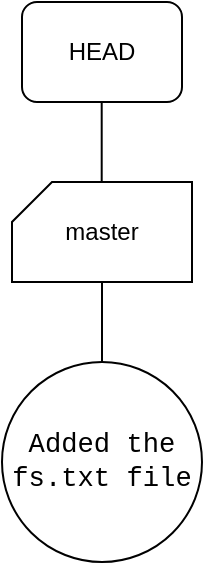 <mxfile version="20.3.0" type="device" pages="5"><diagram id="9wZnns5fdbtbNRRCerao" name="git1"><mxGraphModel dx="996" dy="763" grid="1" gridSize="10" guides="1" tooltips="1" connect="1" arrows="1" fold="1" page="1" pageScale="1" pageWidth="827" pageHeight="1169" math="0" shadow="0"><root><mxCell id="0"/><mxCell id="1" parent="0"/><mxCell id="M0XZUzQ0r963_6pnoVof-1" value="&lt;font face=&quot;Menlo, Monaco, Consolas, Courier New, monospace&quot;&gt;&lt;span style=&quot;font-size: 13.6px;&quot;&gt;Added the fs.txt file&lt;/span&gt;&lt;/font&gt;" style="ellipse;whiteSpace=wrap;html=1;aspect=fixed;" vertex="1" parent="1"><mxGeometry x="65" y="260" width="100" height="100" as="geometry"/></mxCell><mxCell id="M0XZUzQ0r963_6pnoVof-4" value="master" style="shape=card;whiteSpace=wrap;html=1;size=20;" vertex="1" parent="1"><mxGeometry x="70" y="170" width="90" height="50" as="geometry"/></mxCell><mxCell id="M0XZUzQ0r963_6pnoVof-5" value="" style="endArrow=none;html=1;rounded=0;entryX=0.5;entryY=1;entryDx=0;entryDy=0;entryPerimeter=0;exitX=0.5;exitY=0;exitDx=0;exitDy=0;" edge="1" parent="1" source="M0XZUzQ0r963_6pnoVof-1" target="M0XZUzQ0r963_6pnoVof-4"><mxGeometry width="50" height="50" relative="1" as="geometry"><mxPoint x="390" y="380" as="sourcePoint"/><mxPoint x="440" y="330" as="targetPoint"/></mxGeometry></mxCell><mxCell id="M0XZUzQ0r963_6pnoVof-6" value="HEAD" style="rounded=1;whiteSpace=wrap;html=1;" vertex="1" parent="1"><mxGeometry x="75" y="80" width="80" height="50" as="geometry"/></mxCell><mxCell id="M0XZUzQ0r963_6pnoVof-7" value="" style="endArrow=none;html=1;rounded=0;entryX=0.5;entryY=1;entryDx=0;entryDy=0;entryPerimeter=0;exitX=0.5;exitY=0;exitDx=0;exitDy=0;" edge="1" parent="1"><mxGeometry width="50" height="50" relative="1" as="geometry"><mxPoint x="114.85" y="170" as="sourcePoint"/><mxPoint x="114.85" y="130" as="targetPoint"/></mxGeometry></mxCell></root></mxGraphModel></diagram><diagram id="JJ3BnD11SoUJhRtQIscJ" name="git2"><mxGraphModel dx="946" dy="725" grid="1" gridSize="10" guides="1" tooltips="1" connect="1" arrows="1" fold="1" page="1" pageScale="1" pageWidth="827" pageHeight="1169" math="0" shadow="0"><root><mxCell id="0"/><mxCell id="1" parent="0"/><mxCell id="LwaYYXv-lZ91vup4IfqS-1" value="&lt;font face=&quot;Menlo, Monaco, Consolas, Courier New, monospace&quot;&gt;&lt;span style=&quot;font-size: 13.6px;&quot;&gt;Added the fs.txt file&lt;/span&gt;&lt;/font&gt;" style="ellipse;whiteSpace=wrap;html=1;aspect=fixed;" vertex="1" parent="1"><mxGeometry x="65" y="260" width="100" height="100" as="geometry"/></mxCell><mxCell id="LwaYYXv-lZ91vup4IfqS-2" value="master" style="shape=card;whiteSpace=wrap;html=1;size=20;" vertex="1" parent="1"><mxGeometry x="235" y="170" width="90" height="50" as="geometry"/></mxCell><mxCell id="LwaYYXv-lZ91vup4IfqS-3" value="" style="endArrow=none;html=1;rounded=0;entryX=0.5;entryY=1;entryDx=0;entryDy=0;entryPerimeter=0;exitX=0.5;exitY=0;exitDx=0;exitDy=0;" edge="1" parent="1" target="LwaYYXv-lZ91vup4IfqS-2"><mxGeometry width="50" height="50" relative="1" as="geometry"><mxPoint x="280.0" y="260" as="sourcePoint"/><mxPoint x="605" y="330" as="targetPoint"/></mxGeometry></mxCell><mxCell id="LwaYYXv-lZ91vup4IfqS-4" value="HEAD" style="rounded=1;whiteSpace=wrap;html=1;" vertex="1" parent="1"><mxGeometry x="240" y="80" width="80" height="50" as="geometry"/></mxCell><mxCell id="LwaYYXv-lZ91vup4IfqS-5" value="" style="endArrow=none;html=1;rounded=0;entryX=0.5;entryY=1;entryDx=0;entryDy=0;entryPerimeter=0;exitX=0.5;exitY=0;exitDx=0;exitDy=0;" edge="1" parent="1"><mxGeometry width="50" height="50" relative="1" as="geometry"><mxPoint x="279.85" y="170" as="sourcePoint"/><mxPoint x="279.85" y="130" as="targetPoint"/></mxGeometry></mxCell><mxCell id="LwaYYXv-lZ91vup4IfqS-6" style="edgeStyle=orthogonalEdgeStyle;rounded=0;orthogonalLoop=1;jettySize=auto;html=1;exitX=0;exitY=0.5;exitDx=0;exitDy=0;entryX=1;entryY=0.5;entryDx=0;entryDy=0;fontColor=#000000;" edge="1" parent="1" source="LwaYYXv-lZ91vup4IfqS-7" target="LwaYYXv-lZ91vup4IfqS-1"><mxGeometry relative="1" as="geometry"/></mxCell><mxCell id="LwaYYXv-lZ91vup4IfqS-7" value="&lt;font face=&quot;Menlo, Monaco, Consolas, Courier New, monospace&quot;&gt;&lt;span style=&quot;font-size: 13.6px;&quot;&gt;Wrote fs.txt&lt;/span&gt;&lt;/font&gt;" style="ellipse;whiteSpace=wrap;html=1;aspect=fixed;" vertex="1" parent="1"><mxGeometry x="230" y="260" width="100" height="100" as="geometry"/></mxCell></root></mxGraphModel></diagram><diagram id="Dn9UWnVkmE6H_HhjufkC" name="git3"><mxGraphModel dx="1113" dy="2022" grid="1" gridSize="10" guides="1" tooltips="1" connect="1" arrows="1" fold="1" page="1" pageScale="1" pageWidth="827" pageHeight="1169" math="0" shadow="0"><root><mxCell id="0"/><mxCell id="1" parent="0"/><mxCell id="fgaBMfprHD2oFVKcUXEZ-1" value="&lt;font face=&quot;Menlo, Monaco, Consolas, Courier New, monospace&quot;&gt;&lt;span style=&quot;font-size: 13.6px;&quot;&gt;Added the fs.txt file&lt;/span&gt;&lt;/font&gt;" style="ellipse;whiteSpace=wrap;html=1;aspect=fixed;" vertex="1" parent="1"><mxGeometry x="65" y="260" width="100" height="100" as="geometry"/></mxCell><mxCell id="fgaBMfprHD2oFVKcUXEZ-2" value="master" style="shape=card;whiteSpace=wrap;html=1;size=20;" vertex="1" parent="1"><mxGeometry x="230" y="400" width="90" height="50" as="geometry"/></mxCell><mxCell id="fgaBMfprHD2oFVKcUXEZ-3" value="" style="endArrow=none;html=1;rounded=0;entryX=0.5;entryY=1;entryDx=0;entryDy=0;" edge="1" parent="1" target="fgaBMfprHD2oFVKcUXEZ-7"><mxGeometry width="50" height="50" relative="1" as="geometry"><mxPoint x="280" y="400" as="sourcePoint"/><mxPoint x="605" y="330" as="targetPoint"/></mxGeometry></mxCell><mxCell id="fgaBMfprHD2oFVKcUXEZ-4" value="HEAD" style="rounded=1;whiteSpace=wrap;html=1;" vertex="1" parent="1"><mxGeometry x="420" y="-60" width="80" height="50" as="geometry"/></mxCell><mxCell id="fgaBMfprHD2oFVKcUXEZ-6" style="edgeStyle=orthogonalEdgeStyle;rounded=0;orthogonalLoop=1;jettySize=auto;html=1;exitX=0;exitY=0.5;exitDx=0;exitDy=0;entryX=1;entryY=0.5;entryDx=0;entryDy=0;fontColor=#000000;" edge="1" parent="1" source="fgaBMfprHD2oFVKcUXEZ-7" target="fgaBMfprHD2oFVKcUXEZ-1"><mxGeometry relative="1" as="geometry"/></mxCell><mxCell id="fgaBMfprHD2oFVKcUXEZ-7" value="&lt;font face=&quot;Menlo, Monaco, Consolas, Courier New, monospace&quot;&gt;&lt;span style=&quot;font-size: 13.6px;&quot;&gt;Wrote fs.txt&lt;/span&gt;&lt;/font&gt;" style="ellipse;whiteSpace=wrap;html=1;aspect=fixed;" vertex="1" parent="1"><mxGeometry x="230" y="260" width="100" height="100" as="geometry"/></mxCell><mxCell id="fgaBMfprHD2oFVKcUXEZ-9" style="edgeStyle=orthogonalEdgeStyle;rounded=0;orthogonalLoop=1;jettySize=auto;html=1;exitX=0;exitY=0.5;exitDx=0;exitDy=0;fontColor=#000000;entryX=0.5;entryY=0;entryDx=0;entryDy=0;" edge="1" parent="1" source="fgaBMfprHD2oFVKcUXEZ-8" target="fgaBMfprHD2oFVKcUXEZ-7"><mxGeometry relative="1" as="geometry"><mxPoint x="280" y="250" as="targetPoint"/></mxGeometry></mxCell><mxCell id="fgaBMfprHD2oFVKcUXEZ-8" value="&lt;font face=&quot;Menlo, Monaco, Consolas, Courier New, monospace&quot;&gt;&lt;span style=&quot;font-size: 13.6px;&quot;&gt;Wrote fs2.txt&lt;/span&gt;&lt;/font&gt;" style="ellipse;whiteSpace=wrap;html=1;aspect=fixed;" vertex="1" parent="1"><mxGeometry x="410" y="140" width="100" height="100" as="geometry"/></mxCell><mxCell id="fgaBMfprHD2oFVKcUXEZ-11" value="documentation" style="shape=card;whiteSpace=wrap;html=1;size=20;" vertex="1" parent="1"><mxGeometry x="415" y="40" width="90" height="50" as="geometry"/></mxCell><mxCell id="fgaBMfprHD2oFVKcUXEZ-12" value="" style="endArrow=none;html=1;rounded=0;entryX=0.5;entryY=1;entryDx=0;entryDy=0;entryPerimeter=0;" edge="1" parent="1" target="fgaBMfprHD2oFVKcUXEZ-11"><mxGeometry width="50" height="50" relative="1" as="geometry"><mxPoint x="459.76" y="140" as="sourcePoint"/><mxPoint x="459.76" y="100" as="targetPoint"/></mxGeometry></mxCell><mxCell id="fgaBMfprHD2oFVKcUXEZ-13" value="" style="endArrow=none;html=1;rounded=0;entryX=0.5;entryY=1;entryDx=0;entryDy=0;entryPerimeter=0;" edge="1" parent="1"><mxGeometry width="50" height="50" relative="1" as="geometry"><mxPoint x="459.58" y="40" as="sourcePoint"/><mxPoint x="459.82" y="-10" as="targetPoint"/></mxGeometry></mxCell></root></mxGraphModel></diagram><diagram id="0YaUNOac-Bs9YE7Ki0Tk" name="git4"><mxGraphModel dx="1113" dy="853" grid="1" gridSize="10" guides="1" tooltips="1" connect="1" arrows="1" fold="1" page="1" pageScale="1" pageWidth="827" pageHeight="1169" math="0" shadow="0"><root><mxCell id="0"/><mxCell id="1" parent="0"/><mxCell id="fYpqzk4Pah-8391Cc3Te-1" value="&lt;font face=&quot;Menlo, Monaco, Consolas, Courier New, monospace&quot;&gt;&lt;span style=&quot;font-size: 13.6px;&quot;&gt;Added the fs.txt file&lt;/span&gt;&lt;/font&gt;" style="ellipse;whiteSpace=wrap;html=1;aspect=fixed;" vertex="1" parent="1"><mxGeometry x="65" y="260" width="100" height="100" as="geometry"/></mxCell><mxCell id="fYpqzk4Pah-8391Cc3Te-2" value="master" style="shape=card;whiteSpace=wrap;html=1;size=20;" vertex="1" parent="1"><mxGeometry x="410" y="520" width="90" height="50" as="geometry"/></mxCell><mxCell id="fYpqzk4Pah-8391Cc3Te-3" value="" style="endArrow=none;html=1;rounded=0;entryX=0.5;entryY=1;entryDx=0;entryDy=0;" edge="1" parent="1"><mxGeometry width="50" height="50" relative="1" as="geometry"><mxPoint x="460" y="520" as="sourcePoint"/><mxPoint x="460" y="480" as="targetPoint"/></mxGeometry></mxCell><mxCell id="fYpqzk4Pah-8391Cc3Te-4" value="HEAD" style="rounded=1;whiteSpace=wrap;html=1;" vertex="1" parent="1"><mxGeometry x="420" y="620" width="80" height="50" as="geometry"/></mxCell><mxCell id="fYpqzk4Pah-8391Cc3Te-5" style="edgeStyle=orthogonalEdgeStyle;rounded=0;orthogonalLoop=1;jettySize=auto;html=1;exitX=0;exitY=0.5;exitDx=0;exitDy=0;entryX=1;entryY=0.5;entryDx=0;entryDy=0;fontColor=#000000;" edge="1" parent="1" source="fYpqzk4Pah-8391Cc3Te-6" target="fYpqzk4Pah-8391Cc3Te-1"><mxGeometry relative="1" as="geometry"/></mxCell><mxCell id="fYpqzk4Pah-8391Cc3Te-6" value="&lt;font face=&quot;Menlo, Monaco, Consolas, Courier New, monospace&quot;&gt;&lt;span style=&quot;font-size: 13.6px;&quot;&gt;Wrote fs.txt&lt;/span&gt;&lt;/font&gt;" style="ellipse;whiteSpace=wrap;html=1;aspect=fixed;" vertex="1" parent="1"><mxGeometry x="230" y="260" width="100" height="100" as="geometry"/></mxCell><mxCell id="fYpqzk4Pah-8391Cc3Te-7" style="edgeStyle=orthogonalEdgeStyle;rounded=0;orthogonalLoop=1;jettySize=auto;html=1;exitX=0;exitY=0.5;exitDx=0;exitDy=0;fontColor=#000000;entryX=0.5;entryY=0;entryDx=0;entryDy=0;" edge="1" parent="1" source="fYpqzk4Pah-8391Cc3Te-8" target="fYpqzk4Pah-8391Cc3Te-6"><mxGeometry relative="1" as="geometry"><mxPoint x="280" y="250" as="targetPoint"/></mxGeometry></mxCell><mxCell id="fYpqzk4Pah-8391Cc3Te-8" value="&lt;font face=&quot;Menlo, Monaco, Consolas, Courier New, monospace&quot;&gt;&lt;span style=&quot;font-size: 13.6px;&quot;&gt;Wrote fs2.txt&lt;/span&gt;&lt;/font&gt;" style="ellipse;whiteSpace=wrap;html=1;aspect=fixed;" vertex="1" parent="1"><mxGeometry x="410" y="140" width="100" height="100" as="geometry"/></mxCell><mxCell id="fYpqzk4Pah-8391Cc3Te-9" value="documentation" style="shape=card;whiteSpace=wrap;html=1;size=20;" vertex="1" parent="1"><mxGeometry x="415" y="40" width="90" height="50" as="geometry"/></mxCell><mxCell id="fYpqzk4Pah-8391Cc3Te-10" value="" style="endArrow=none;html=1;rounded=0;entryX=0.5;entryY=1;entryDx=0;entryDy=0;entryPerimeter=0;" edge="1" parent="1" target="fYpqzk4Pah-8391Cc3Te-9"><mxGeometry width="50" height="50" relative="1" as="geometry"><mxPoint x="459.76" y="140" as="sourcePoint"/><mxPoint x="459.76" y="100" as="targetPoint"/></mxGeometry></mxCell><mxCell id="fYpqzk4Pah-8391Cc3Te-11" value="" style="endArrow=none;html=1;rounded=0;entryX=0.5;entryY=1;entryDx=0;entryDy=0;entryPerimeter=0;" edge="1" parent="1"><mxGeometry width="50" height="50" relative="1" as="geometry"><mxPoint x="459.44" y="620" as="sourcePoint"/><mxPoint x="459.68" y="570" as="targetPoint"/></mxGeometry></mxCell><mxCell id="fYpqzk4Pah-8391Cc3Te-13" style="edgeStyle=orthogonalEdgeStyle;rounded=0;orthogonalLoop=1;jettySize=auto;html=1;exitX=0;exitY=0.5;exitDx=0;exitDy=0;fontColor=#000000;" edge="1" parent="1" source="fYpqzk4Pah-8391Cc3Te-12"><mxGeometry relative="1" as="geometry"><mxPoint x="280" y="360" as="targetPoint"/></mxGeometry></mxCell><mxCell id="fYpqzk4Pah-8391Cc3Te-12" value="&lt;font face=&quot;Menlo, Monaco, Consolas, Courier New, monospace&quot;&gt;&lt;span style=&quot;font-size: 13.6px;&quot;&gt;Wrote fs3.txt&lt;/span&gt;&lt;/font&gt;" style="ellipse;whiteSpace=wrap;html=1;aspect=fixed;" vertex="1" parent="1"><mxGeometry x="410" y="380" width="100" height="100" as="geometry"/></mxCell></root></mxGraphModel></diagram><diagram id="ultzH4HMg9k9SVYxIbkf" name="git5"><mxGraphModel dx="1113" dy="853" grid="1" gridSize="10" guides="1" tooltips="1" connect="1" arrows="1" fold="1" page="1" pageScale="1" pageWidth="827" pageHeight="1169" math="0" shadow="0"><root><mxCell id="0"/><mxCell id="1" parent="0"/><mxCell id="KWAH5dpvkAY-keb0iMR8-1" value="&lt;font face=&quot;Menlo, Monaco, Consolas, Courier New, monospace&quot;&gt;&lt;span style=&quot;font-size: 13.6px;&quot;&gt;Added the fs.txt file&lt;/span&gt;&lt;/font&gt;" style="ellipse;whiteSpace=wrap;html=1;aspect=fixed;" vertex="1" parent="1"><mxGeometry x="65" y="260" width="100" height="100" as="geometry"/></mxCell><mxCell id="KWAH5dpvkAY-keb0iMR8-2" value="master" style="shape=card;whiteSpace=wrap;html=1;size=20;" vertex="1" parent="1"><mxGeometry x="740" y="280" width="90" height="50" as="geometry"/></mxCell><mxCell id="KWAH5dpvkAY-keb0iMR8-3" value="" style="endArrow=none;html=1;rounded=0;" edge="1" parent="1"><mxGeometry width="50" height="50" relative="1" as="geometry"><mxPoint x="740" y="314.76" as="sourcePoint"/><mxPoint x="700" y="314.76" as="targetPoint"/></mxGeometry></mxCell><mxCell id="KWAH5dpvkAY-keb0iMR8-4" value="HEAD" style="rounded=1;whiteSpace=wrap;html=1;" vertex="1" parent="1"><mxGeometry x="750" y="380" width="80" height="50" as="geometry"/></mxCell><mxCell id="KWAH5dpvkAY-keb0iMR8-5" style="edgeStyle=orthogonalEdgeStyle;rounded=0;orthogonalLoop=1;jettySize=auto;html=1;exitX=0;exitY=0.5;exitDx=0;exitDy=0;entryX=1;entryY=0.5;entryDx=0;entryDy=0;fontColor=#000000;" edge="1" parent="1" source="KWAH5dpvkAY-keb0iMR8-6" target="KWAH5dpvkAY-keb0iMR8-1"><mxGeometry relative="1" as="geometry"/></mxCell><mxCell id="KWAH5dpvkAY-keb0iMR8-6" value="&lt;font face=&quot;Menlo, Monaco, Consolas, Courier New, monospace&quot;&gt;&lt;span style=&quot;font-size: 13.6px;&quot;&gt;Wrote fs.txt&lt;/span&gt;&lt;/font&gt;" style="ellipse;whiteSpace=wrap;html=1;aspect=fixed;" vertex="1" parent="1"><mxGeometry x="230" y="260" width="100" height="100" as="geometry"/></mxCell><mxCell id="KWAH5dpvkAY-keb0iMR8-7" style="edgeStyle=orthogonalEdgeStyle;rounded=0;orthogonalLoop=1;jettySize=auto;html=1;exitX=0;exitY=0.5;exitDx=0;exitDy=0;fontColor=#000000;entryX=0.5;entryY=0;entryDx=0;entryDy=0;" edge="1" parent="1" source="KWAH5dpvkAY-keb0iMR8-8" target="KWAH5dpvkAY-keb0iMR8-6"><mxGeometry relative="1" as="geometry"><mxPoint x="280" y="250" as="targetPoint"/></mxGeometry></mxCell><mxCell id="KWAH5dpvkAY-keb0iMR8-8" value="&lt;font face=&quot;Menlo, Monaco, Consolas, Courier New, monospace&quot;&gt;&lt;span style=&quot;font-size: 13.6px;&quot;&gt;Wrote fs2.txt&lt;/span&gt;&lt;/font&gt;" style="ellipse;whiteSpace=wrap;html=1;aspect=fixed;" vertex="1" parent="1"><mxGeometry x="410" y="140" width="100" height="100" as="geometry"/></mxCell><mxCell id="KWAH5dpvkAY-keb0iMR8-9" value="documentation" style="shape=card;whiteSpace=wrap;html=1;size=20;" vertex="1" parent="1"><mxGeometry x="415" y="40" width="90" height="50" as="geometry"/></mxCell><mxCell id="KWAH5dpvkAY-keb0iMR8-10" value="" style="endArrow=none;html=1;rounded=0;entryX=0.5;entryY=1;entryDx=0;entryDy=0;entryPerimeter=0;" edge="1" parent="1" target="KWAH5dpvkAY-keb0iMR8-9"><mxGeometry width="50" height="50" relative="1" as="geometry"><mxPoint x="459.76" y="140" as="sourcePoint"/><mxPoint x="459.76" y="100" as="targetPoint"/></mxGeometry></mxCell><mxCell id="KWAH5dpvkAY-keb0iMR8-11" value="" style="endArrow=none;html=1;rounded=0;entryX=0.5;entryY=1;entryDx=0;entryDy=0;entryPerimeter=0;" edge="1" parent="1"><mxGeometry width="50" height="50" relative="1" as="geometry"><mxPoint x="789.44" y="380" as="sourcePoint"/><mxPoint x="789.68" y="330" as="targetPoint"/></mxGeometry></mxCell><mxCell id="KWAH5dpvkAY-keb0iMR8-12" style="edgeStyle=orthogonalEdgeStyle;rounded=0;orthogonalLoop=1;jettySize=auto;html=1;exitX=0;exitY=0.5;exitDx=0;exitDy=0;fontColor=#000000;" edge="1" parent="1" source="KWAH5dpvkAY-keb0iMR8-13"><mxGeometry relative="1" as="geometry"><mxPoint x="280" y="360" as="targetPoint"/></mxGeometry></mxCell><mxCell id="KWAH5dpvkAY-keb0iMR8-13" value="&lt;font face=&quot;Menlo, Monaco, Consolas, Courier New, monospace&quot;&gt;&lt;span style=&quot;font-size: 13.6px;&quot;&gt;Wrote fs3.txt&lt;/span&gt;&lt;/font&gt;" style="ellipse;whiteSpace=wrap;html=1;aspect=fixed;" vertex="1" parent="1"><mxGeometry x="410" y="380" width="100" height="100" as="geometry"/></mxCell><mxCell id="KWAH5dpvkAY-keb0iMR8-15" style="edgeStyle=orthogonalEdgeStyle;rounded=0;orthogonalLoop=1;jettySize=auto;html=1;exitX=0.5;exitY=1;exitDx=0;exitDy=0;entryX=1;entryY=0.5;entryDx=0;entryDy=0;fontColor=#000000;" edge="1" parent="1" source="KWAH5dpvkAY-keb0iMR8-14" target="KWAH5dpvkAY-keb0iMR8-13"><mxGeometry relative="1" as="geometry"/></mxCell><mxCell id="KWAH5dpvkAY-keb0iMR8-16" style="edgeStyle=orthogonalEdgeStyle;rounded=0;orthogonalLoop=1;jettySize=auto;html=1;exitX=0.5;exitY=0;exitDx=0;exitDy=0;entryX=1;entryY=0.5;entryDx=0;entryDy=0;fontColor=#000000;" edge="1" parent="1" source="KWAH5dpvkAY-keb0iMR8-14" target="KWAH5dpvkAY-keb0iMR8-8"><mxGeometry relative="1" as="geometry"/></mxCell><mxCell id="KWAH5dpvkAY-keb0iMR8-14" value="&lt;font face=&quot;Menlo, Monaco, Consolas, Courier New, monospace&quot;&gt;&lt;span style=&quot;font-size: 13.6px;&quot;&gt;Merged doc. branch&lt;/span&gt;&lt;/font&gt;" style="ellipse;whiteSpace=wrap;html=1;aspect=fixed;" vertex="1" parent="1"><mxGeometry x="600" y="260" width="100" height="100" as="geometry"/></mxCell></root></mxGraphModel></diagram></mxfile>